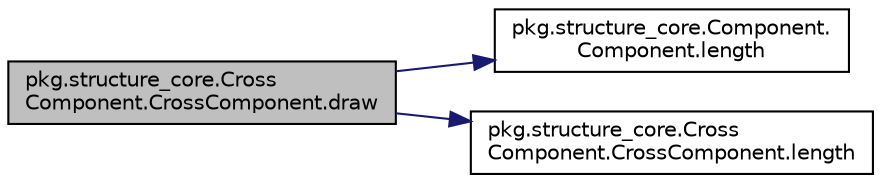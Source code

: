 digraph "pkg.structure_core.CrossComponent.CrossComponent.draw"
{
  edge [fontname="Helvetica",fontsize="10",labelfontname="Helvetica",labelfontsize="10"];
  node [fontname="Helvetica",fontsize="10",shape=record];
  rankdir="LR";
  Node6 [label="pkg.structure_core.Cross\lComponent.CrossComponent.draw",height=0.2,width=0.4,color="black", fillcolor="grey75", style="filled", fontcolor="black"];
  Node6 -> Node7 [color="midnightblue",fontsize="10",style="solid",fontname="Helvetica"];
  Node7 [label="pkg.structure_core.Component.\lComponent.length",height=0.2,width=0.4,color="black", fillcolor="white", style="filled",URL="$classpkg_1_1structure__core_1_1_component_1_1_component.html#a905405a0cb01e1ad116ca22282f77f8c"];
  Node6 -> Node8 [color="midnightblue",fontsize="10",style="solid",fontname="Helvetica"];
  Node8 [label="pkg.structure_core.Cross\lComponent.CrossComponent.length",height=0.2,width=0.4,color="black", fillcolor="white", style="filled",URL="$classpkg_1_1structure__core_1_1_cross_component_1_1_cross_component.html#adcef5b19aeaea2fc90babfbd473be8ef"];
}
